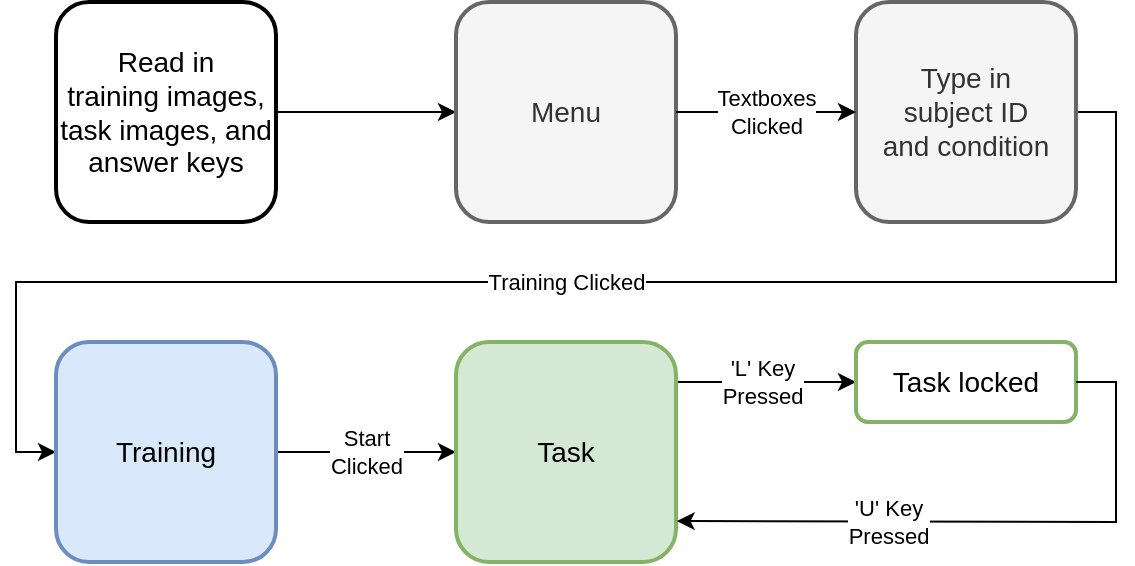 <mxfile version="22.1.5" type="device">
  <diagram id="utDxheexQ536E2p-GYgD" name="Page-1">
    <mxGraphModel dx="1674" dy="746" grid="1" gridSize="10" guides="1" tooltips="1" connect="1" arrows="1" fold="1" page="1" pageScale="1" pageWidth="850" pageHeight="1100" math="0" shadow="0">
      <root>
        <mxCell id="0" />
        <mxCell id="1" parent="0" />
        <mxCell id="aF8u2nzi9HOpPOC4Elnm-6" value="" style="edgeStyle=orthogonalEdgeStyle;rounded=0;orthogonalLoop=1;jettySize=auto;html=1;" parent="1" source="aF8u2nzi9HOpPOC4Elnm-1" target="aF8u2nzi9HOpPOC4Elnm-2" edge="1">
          <mxGeometry relative="1" as="geometry" />
        </mxCell>
        <mxCell id="aF8u2nzi9HOpPOC4Elnm-1" value="&lt;font style=&quot;font-size: 14px;&quot;&gt;Read in &lt;br&gt;training images, task images, and answer keys&lt;/font&gt;" style="rounded=1;whiteSpace=wrap;html=1;strokeWidth=2;" parent="1" vertex="1">
          <mxGeometry x="130" y="150" width="110" height="110" as="geometry" />
        </mxCell>
        <mxCell id="aF8u2nzi9HOpPOC4Elnm-2" value="&lt;span style=&quot;font-size: 14px;&quot;&gt;Menu&lt;/span&gt;" style="rounded=1;whiteSpace=wrap;html=1;fillColor=#f5f5f5;fontColor=#333333;strokeColor=#666666;strokeWidth=2;" parent="1" vertex="1">
          <mxGeometry x="330" y="150" width="110" height="110" as="geometry" />
        </mxCell>
        <mxCell id="MFAKs7he4QI9hafe_dES-1" value="Training Clicked" style="edgeStyle=orthogonalEdgeStyle;rounded=0;orthogonalLoop=1;jettySize=auto;html=1;entryX=0;entryY=0.5;entryDx=0;entryDy=0;exitX=1;exitY=0.5;exitDx=0;exitDy=0;" parent="1" source="aF8u2nzi9HOpPOC4Elnm-3" target="aF8u2nzi9HOpPOC4Elnm-4" edge="1">
          <mxGeometry relative="1" as="geometry">
            <Array as="points">
              <mxPoint x="660" y="205" />
              <mxPoint x="660" y="290" />
              <mxPoint x="110" y="290" />
              <mxPoint x="110" y="375" />
            </Array>
          </mxGeometry>
        </mxCell>
        <mxCell id="aF8u2nzi9HOpPOC4Elnm-3" value="&lt;span style=&quot;font-size: 14px;&quot;&gt;Type in&lt;br&gt;subject ID &lt;br&gt;and condition&lt;/span&gt;" style="rounded=1;whiteSpace=wrap;html=1;fillColor=#f5f5f5;fontColor=#333333;strokeColor=#666666;strokeWidth=2;" parent="1" vertex="1">
          <mxGeometry x="530" y="150" width="110" height="110" as="geometry" />
        </mxCell>
        <mxCell id="aF8u2nzi9HOpPOC4Elnm-9" value="Start&lt;br&gt;Clicked" style="edgeStyle=orthogonalEdgeStyle;rounded=0;orthogonalLoop=1;jettySize=auto;html=1;exitX=1;exitY=0.5;exitDx=0;exitDy=0;entryX=0;entryY=0.5;entryDx=0;entryDy=0;" parent="1" source="aF8u2nzi9HOpPOC4Elnm-4" target="aF8u2nzi9HOpPOC4Elnm-5" edge="1">
          <mxGeometry relative="1" as="geometry">
            <mxPoint x="250" y="410" as="sourcePoint" />
          </mxGeometry>
        </mxCell>
        <mxCell id="aF8u2nzi9HOpPOC4Elnm-4" value="&lt;span style=&quot;font-size: 14px;&quot;&gt;Training&lt;/span&gt;" style="rounded=1;whiteSpace=wrap;html=1;fillColor=#dae8fc;strokeColor=#6c8ebf;strokeWidth=2;" parent="1" vertex="1">
          <mxGeometry x="130" y="320" width="110" height="110" as="geometry" />
        </mxCell>
        <mxCell id="aF8u2nzi9HOpPOC4Elnm-11" value="&#39;L&#39; Key&lt;br&gt;Pressed" style="edgeStyle=orthogonalEdgeStyle;rounded=0;orthogonalLoop=1;jettySize=auto;html=1;exitX=0.994;exitY=0.148;exitDx=0;exitDy=0;exitPerimeter=0;" parent="1" source="aF8u2nzi9HOpPOC4Elnm-5" target="aF8u2nzi9HOpPOC4Elnm-10" edge="1">
          <mxGeometry relative="1" as="geometry">
            <Array as="points">
              <mxPoint x="439" y="340" />
            </Array>
          </mxGeometry>
        </mxCell>
        <mxCell id="aF8u2nzi9HOpPOC4Elnm-5" value="&lt;span style=&quot;font-size: 14px;&quot;&gt;Task&lt;/span&gt;" style="rounded=1;whiteSpace=wrap;html=1;fillColor=#d5e8d4;strokeColor=#82b366;strokeWidth=2;" parent="1" vertex="1">
          <mxGeometry x="330" y="320" width="110" height="110" as="geometry" />
        </mxCell>
        <mxCell id="aF8u2nzi9HOpPOC4Elnm-10" value="&lt;span style=&quot;font-size: 14px;&quot;&gt;Task locked&lt;/span&gt;" style="rounded=1;whiteSpace=wrap;html=1;strokeColor=#82B366;strokeWidth=2;" parent="1" vertex="1">
          <mxGeometry x="530" y="320" width="110" height="40" as="geometry" />
        </mxCell>
        <mxCell id="afpjXKQIBQ34pIyF-vlm-2" value="&#39;U&#39; Key&lt;br&gt;Pressed" style="endArrow=classic;html=1;rounded=0;exitX=1;exitY=0.5;exitDx=0;exitDy=0;entryX=1.003;entryY=0.814;entryDx=0;entryDy=0;entryPerimeter=0;" parent="1" source="aF8u2nzi9HOpPOC4Elnm-10" target="aF8u2nzi9HOpPOC4Elnm-5" edge="1">
          <mxGeometry x="0.318" width="50" height="50" relative="1" as="geometry">
            <mxPoint x="400" y="370" as="sourcePoint" />
            <mxPoint x="640" y="410" as="targetPoint" />
            <Array as="points">
              <mxPoint x="660" y="340" />
              <mxPoint x="660" y="410" />
            </Array>
            <mxPoint as="offset" />
          </mxGeometry>
        </mxCell>
        <mxCell id="zML_tIC0z90TzG1vH1WR-1" value="Textboxes&lt;br&gt;Clicked" style="edgeStyle=orthogonalEdgeStyle;rounded=0;orthogonalLoop=1;jettySize=auto;html=1;exitX=1;exitY=0.5;exitDx=0;exitDy=0;entryX=0;entryY=0.5;entryDx=0;entryDy=0;" parent="1" source="aF8u2nzi9HOpPOC4Elnm-2" target="aF8u2nzi9HOpPOC4Elnm-3" edge="1">
          <mxGeometry relative="1" as="geometry">
            <mxPoint x="250" y="215" as="sourcePoint" />
            <mxPoint x="340" y="215" as="targetPoint" />
          </mxGeometry>
        </mxCell>
      </root>
    </mxGraphModel>
  </diagram>
</mxfile>
